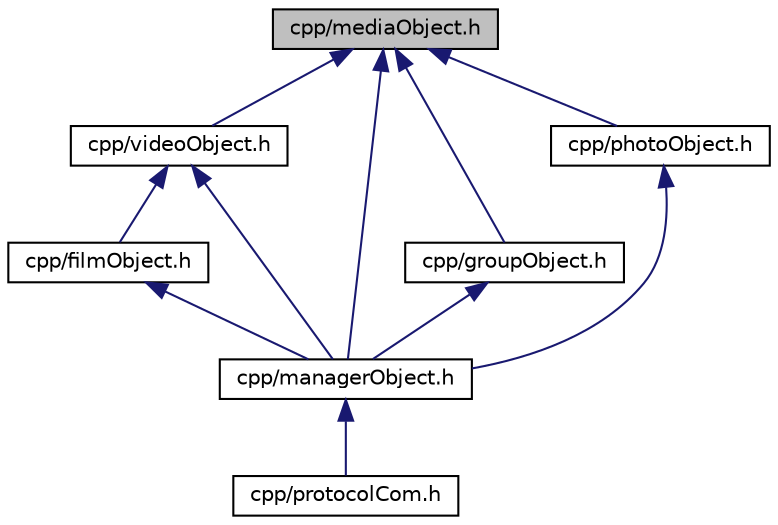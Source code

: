 digraph "cpp/mediaObject.h"
{
 // LATEX_PDF_SIZE
  edge [fontname="Helvetica",fontsize="10",labelfontname="Helvetica",labelfontsize="10"];
  node [fontname="Helvetica",fontsize="10",shape=record];
  Node1 [label="cpp/mediaObject.h",height=0.2,width=0.4,color="black", fillcolor="grey75", style="filled", fontcolor="black",tooltip="Header file for the MediaObject class."];
  Node1 -> Node2 [dir="back",color="midnightblue",fontsize="10",style="solid",fontname="Helvetica"];
  Node2 [label="cpp/videoObject.h",height=0.2,width=0.4,color="black", fillcolor="white", style="filled",URL="$videoObject_8h.html",tooltip="Header file for the VideoObject class."];
  Node2 -> Node3 [dir="back",color="midnightblue",fontsize="10",style="solid",fontname="Helvetica"];
  Node3 [label="cpp/filmObject.h",height=0.2,width=0.4,color="black", fillcolor="white", style="filled",URL="$filmObject_8h.html",tooltip="Header file for the FilmObject class."];
  Node3 -> Node4 [dir="back",color="midnightblue",fontsize="10",style="solid",fontname="Helvetica"];
  Node4 [label="cpp/managerObject.h",height=0.2,width=0.4,color="black", fillcolor="white", style="filled",URL="$managerObject_8h.html",tooltip="Header file for the ManagerObject class."];
  Node4 -> Node5 [dir="back",color="midnightblue",fontsize="10",style="solid",fontname="Helvetica"];
  Node5 [label="cpp/protocolCom.h",height=0.2,width=0.4,color="black", fillcolor="white", style="filled",URL="$protocolCom_8h.html",tooltip="Header file for the communication protocol."];
  Node2 -> Node4 [dir="back",color="midnightblue",fontsize="10",style="solid",fontname="Helvetica"];
  Node1 -> Node6 [dir="back",color="midnightblue",fontsize="10",style="solid",fontname="Helvetica"];
  Node6 [label="cpp/groupObject.h",height=0.2,width=0.4,color="black", fillcolor="white", style="filled",URL="$groupObject_8h.html",tooltip="Header file for the GroupObject class."];
  Node6 -> Node4 [dir="back",color="midnightblue",fontsize="10",style="solid",fontname="Helvetica"];
  Node1 -> Node7 [dir="back",color="midnightblue",fontsize="10",style="solid",fontname="Helvetica"];
  Node7 [label="cpp/photoObject.h",height=0.2,width=0.4,color="black", fillcolor="white", style="filled",URL="$photoObject_8h.html",tooltip="Header file for the PhotoObject class."];
  Node7 -> Node4 [dir="back",color="midnightblue",fontsize="10",style="solid",fontname="Helvetica"];
  Node1 -> Node4 [dir="back",color="midnightblue",fontsize="10",style="solid",fontname="Helvetica"];
}
